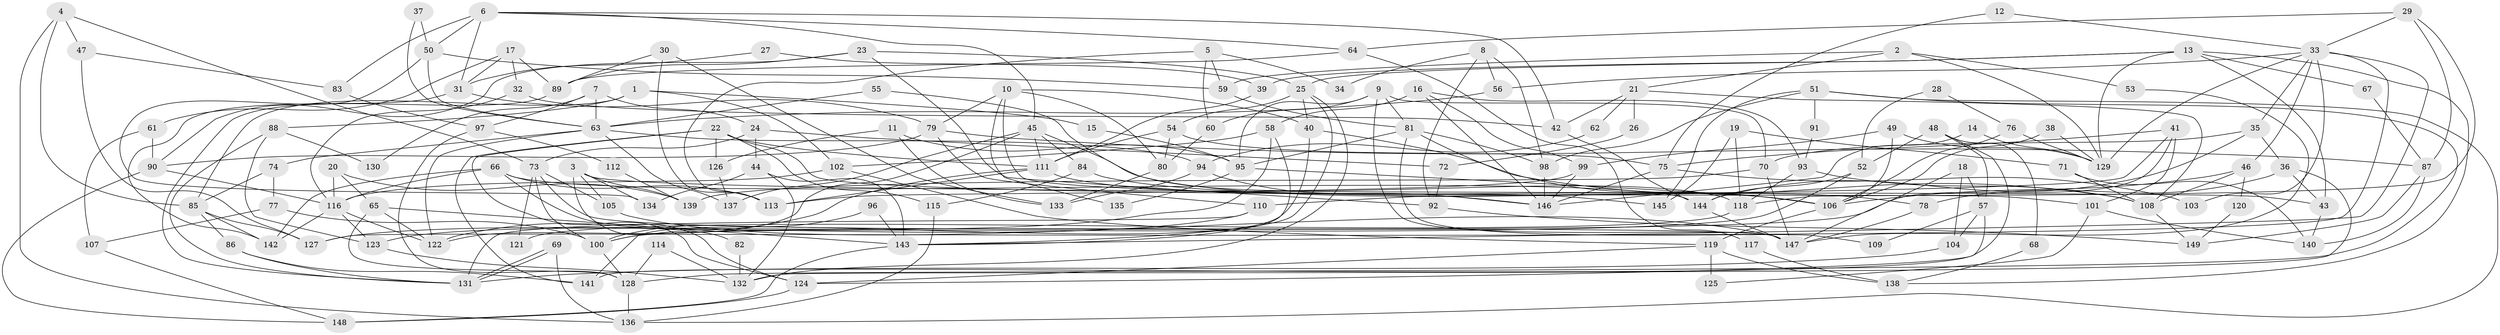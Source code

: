// Generated by graph-tools (version 1.1) at 2025/26/03/09/25 03:26:09]
// undirected, 149 vertices, 298 edges
graph export_dot {
graph [start="1"]
  node [color=gray90,style=filled];
  1;
  2;
  3;
  4;
  5;
  6;
  7;
  8;
  9;
  10;
  11;
  12;
  13;
  14;
  15;
  16;
  17;
  18;
  19;
  20;
  21;
  22;
  23;
  24;
  25;
  26;
  27;
  28;
  29;
  30;
  31;
  32;
  33;
  34;
  35;
  36;
  37;
  38;
  39;
  40;
  41;
  42;
  43;
  44;
  45;
  46;
  47;
  48;
  49;
  50;
  51;
  52;
  53;
  54;
  55;
  56;
  57;
  58;
  59;
  60;
  61;
  62;
  63;
  64;
  65;
  66;
  67;
  68;
  69;
  70;
  71;
  72;
  73;
  74;
  75;
  76;
  77;
  78;
  79;
  80;
  81;
  82;
  83;
  84;
  85;
  86;
  87;
  88;
  89;
  90;
  91;
  92;
  93;
  94;
  95;
  96;
  97;
  98;
  99;
  100;
  101;
  102;
  103;
  104;
  105;
  106;
  107;
  108;
  109;
  110;
  111;
  112;
  113;
  114;
  115;
  116;
  117;
  118;
  119;
  120;
  121;
  122;
  123;
  124;
  125;
  126;
  127;
  128;
  129;
  130;
  131;
  132;
  133;
  134;
  135;
  136;
  137;
  138;
  139;
  140;
  141;
  142;
  143;
  144;
  145;
  146;
  147;
  148;
  149;
  1 -- 102;
  1 -- 88;
  1 -- 15;
  1 -- 85;
  2 -- 129;
  2 -- 59;
  2 -- 21;
  2 -- 53;
  3 -- 134;
  3 -- 139;
  3 -- 43;
  3 -- 82;
  3 -- 105;
  4 -- 85;
  4 -- 136;
  4 -- 47;
  4 -- 73;
  5 -- 59;
  5 -- 113;
  5 -- 34;
  5 -- 60;
  6 -- 45;
  6 -- 64;
  6 -- 31;
  6 -- 42;
  6 -- 50;
  6 -- 83;
  7 -- 97;
  7 -- 63;
  7 -- 24;
  7 -- 130;
  8 -- 98;
  8 -- 92;
  8 -- 34;
  8 -- 56;
  9 -- 147;
  9 -- 95;
  9 -- 60;
  9 -- 70;
  9 -- 81;
  10 -- 40;
  10 -- 79;
  10 -- 80;
  10 -- 135;
  10 -- 146;
  11 -- 95;
  11 -- 133;
  11 -- 126;
  12 -- 75;
  12 -- 33;
  13 -- 25;
  13 -- 43;
  13 -- 39;
  13 -- 67;
  13 -- 129;
  13 -- 138;
  14 -- 146;
  14 -- 129;
  15 -- 95;
  16 -- 146;
  16 -- 58;
  16 -- 93;
  16 -- 99;
  17 -- 89;
  17 -- 31;
  17 -- 32;
  17 -- 61;
  18 -- 104;
  18 -- 147;
  18 -- 57;
  19 -- 118;
  19 -- 145;
  19 -- 71;
  20 -- 65;
  20 -- 116;
  20 -- 139;
  21 -- 42;
  21 -- 26;
  21 -- 62;
  21 -- 108;
  22 -- 124;
  22 -- 141;
  22 -- 101;
  22 -- 111;
  22 -- 115;
  22 -- 126;
  23 -- 25;
  23 -- 90;
  23 -- 89;
  23 -- 92;
  24 -- 73;
  24 -- 44;
  24 -- 72;
  25 -- 132;
  25 -- 54;
  25 -- 40;
  25 -- 143;
  26 -- 72;
  27 -- 31;
  27 -- 39;
  28 -- 52;
  28 -- 76;
  29 -- 33;
  29 -- 87;
  29 -- 64;
  29 -- 118;
  30 -- 113;
  30 -- 133;
  30 -- 89;
  31 -- 142;
  31 -- 79;
  32 -- 116;
  32 -- 42;
  33 -- 46;
  33 -- 143;
  33 -- 35;
  33 -- 56;
  33 -- 103;
  33 -- 127;
  33 -- 129;
  35 -- 70;
  35 -- 36;
  35 -- 144;
  36 -- 78;
  36 -- 43;
  36 -- 132;
  37 -- 63;
  37 -- 50;
  38 -- 106;
  38 -- 129;
  39 -- 111;
  40 -- 108;
  40 -- 141;
  41 -- 110;
  41 -- 75;
  41 -- 100;
  41 -- 101;
  42 -- 144;
  43 -- 140;
  44 -- 132;
  44 -- 134;
  44 -- 143;
  45 -- 122;
  45 -- 111;
  45 -- 78;
  45 -- 84;
  45 -- 137;
  46 -- 108;
  46 -- 106;
  46 -- 120;
  47 -- 127;
  47 -- 83;
  48 -- 141;
  48 -- 52;
  48 -- 57;
  48 -- 68;
  49 -- 99;
  49 -- 129;
  49 -- 106;
  50 -- 63;
  50 -- 59;
  50 -- 134;
  51 -- 128;
  51 -- 98;
  51 -- 91;
  51 -- 136;
  51 -- 145;
  52 -- 144;
  52 -- 100;
  53 -- 147;
  54 -- 80;
  54 -- 111;
  54 -- 75;
  55 -- 63;
  55 -- 118;
  56 -- 63;
  57 -- 104;
  57 -- 109;
  57 -- 124;
  58 -- 143;
  58 -- 127;
  58 -- 102;
  59 -- 81;
  60 -- 80;
  61 -- 107;
  61 -- 90;
  62 -- 94;
  63 -- 137;
  63 -- 74;
  63 -- 94;
  63 -- 122;
  64 -- 89;
  64 -- 117;
  65 -- 143;
  65 -- 128;
  65 -- 122;
  66 -- 144;
  66 -- 124;
  66 -- 113;
  66 -- 116;
  66 -- 142;
  67 -- 87;
  68 -- 138;
  69 -- 131;
  69 -- 131;
  69 -- 136;
  70 -- 147;
  70 -- 139;
  71 -- 140;
  71 -- 108;
  72 -- 92;
  73 -- 105;
  73 -- 100;
  73 -- 121;
  73 -- 147;
  74 -- 85;
  74 -- 77;
  75 -- 146;
  75 -- 103;
  76 -- 129;
  76 -- 106;
  77 -- 100;
  77 -- 107;
  78 -- 147;
  79 -- 90;
  79 -- 87;
  79 -- 110;
  80 -- 133;
  81 -- 106;
  81 -- 95;
  81 -- 98;
  81 -- 109;
  82 -- 132;
  83 -- 97;
  84 -- 106;
  84 -- 115;
  85 -- 142;
  85 -- 86;
  85 -- 127;
  86 -- 131;
  86 -- 141;
  87 -- 140;
  87 -- 149;
  88 -- 123;
  88 -- 131;
  88 -- 130;
  89 -- 131;
  90 -- 116;
  90 -- 148;
  91 -- 93;
  92 -- 149;
  93 -- 108;
  93 -- 118;
  94 -- 146;
  94 -- 133;
  95 -- 106;
  95 -- 135;
  96 -- 143;
  96 -- 100;
  97 -- 128;
  97 -- 112;
  98 -- 146;
  99 -- 113;
  99 -- 146;
  100 -- 128;
  101 -- 125;
  101 -- 140;
  102 -- 116;
  102 -- 119;
  104 -- 131;
  105 -- 147;
  106 -- 119;
  107 -- 148;
  108 -- 149;
  110 -- 131;
  110 -- 123;
  111 -- 122;
  111 -- 113;
  111 -- 145;
  112 -- 139;
  114 -- 128;
  114 -- 132;
  115 -- 136;
  116 -- 122;
  116 -- 123;
  116 -- 142;
  117 -- 138;
  118 -- 121;
  119 -- 124;
  119 -- 125;
  119 -- 138;
  120 -- 149;
  123 -- 132;
  124 -- 148;
  126 -- 137;
  128 -- 136;
  143 -- 148;
  144 -- 147;
}
